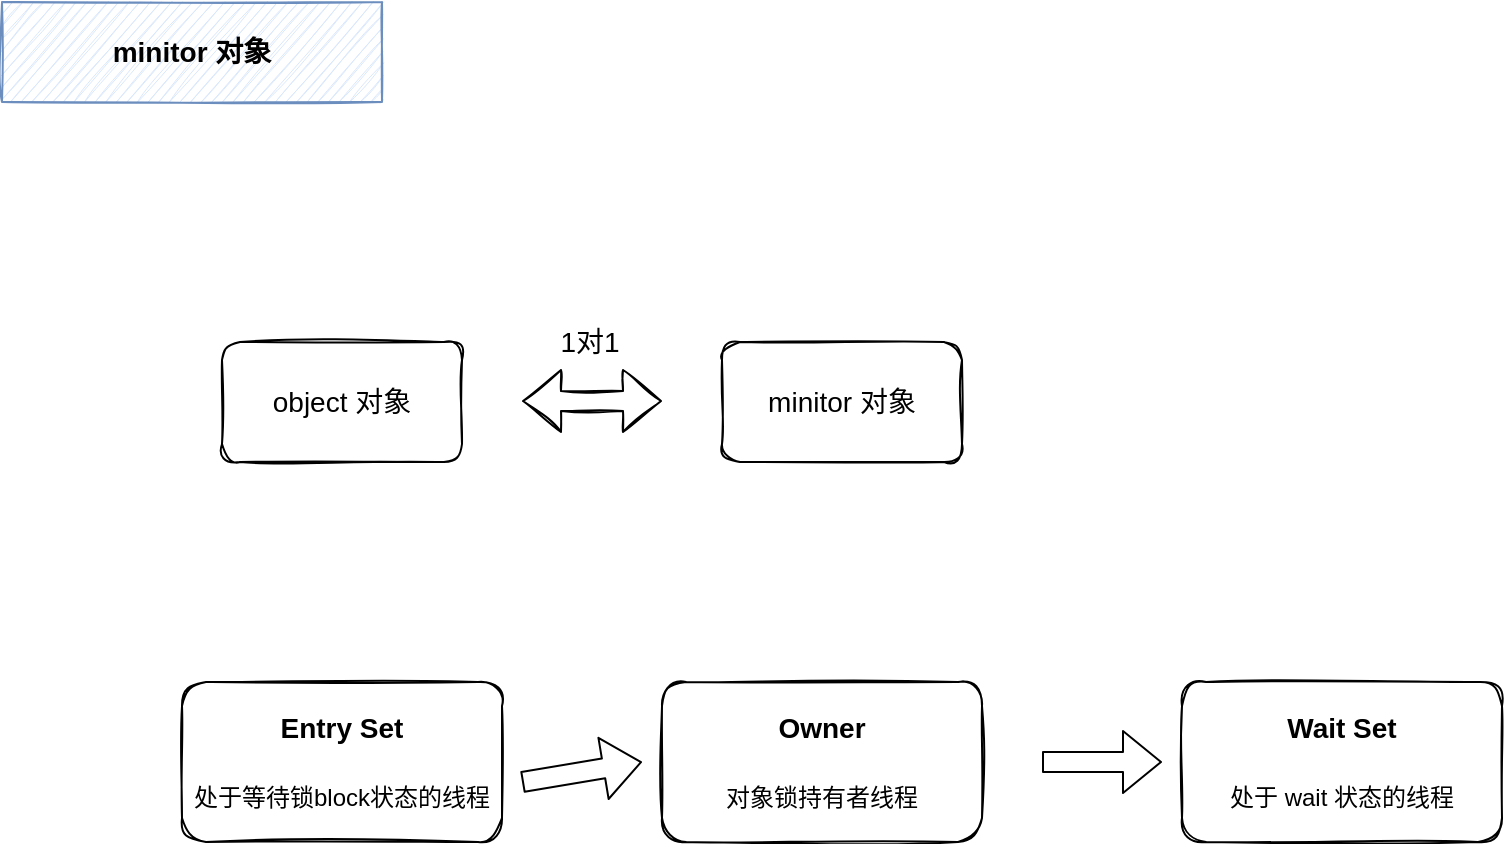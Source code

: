 <mxfile version="14.4.3" type="github">
  <diagram id="1IpxJ5xPlyXo6Vss8dZA" name="Page-1">
    <mxGraphModel dx="868" dy="450" grid="1" gridSize="10" guides="1" tooltips="1" connect="1" arrows="1" fold="1" page="1" pageScale="1" pageWidth="827" pageHeight="1169" math="0" shadow="0">
      <root>
        <mxCell id="0" />
        <mxCell id="1" parent="0" />
        <mxCell id="hDTQrUaRNeBPAnc33ed3-1" value="&lt;font style=&quot;font-size: 14px&quot;&gt;minitor 对象&lt;/font&gt;" style="rounded=0;whiteSpace=wrap;html=1;fontSize=14;fontStyle=1;fillColor=#dae8fc;strokeColor=#6c8ebf;sketch=1;" vertex="1" parent="1">
          <mxGeometry x="30" y="20" width="190" height="50" as="geometry" />
        </mxCell>
        <mxCell id="hDTQrUaRNeBPAnc33ed3-2" value="object 对象" style="rounded=1;whiteSpace=wrap;html=1;sketch=1;fontSize=14;" vertex="1" parent="1">
          <mxGeometry x="140" y="190" width="120" height="60" as="geometry" />
        </mxCell>
        <mxCell id="hDTQrUaRNeBPAnc33ed3-3" value="minitor 对象" style="rounded=1;whiteSpace=wrap;html=1;sketch=1;fontSize=14;" vertex="1" parent="1">
          <mxGeometry x="390" y="190" width="120" height="60" as="geometry" />
        </mxCell>
        <mxCell id="hDTQrUaRNeBPAnc33ed3-4" value="" style="shape=flexArrow;endArrow=classic;startArrow=classic;html=1;fontSize=14;sketch=1;" edge="1" parent="1">
          <mxGeometry width="50" height="50" relative="1" as="geometry">
            <mxPoint x="290" y="219.5" as="sourcePoint" />
            <mxPoint x="360" y="219.5" as="targetPoint" />
          </mxGeometry>
        </mxCell>
        <mxCell id="hDTQrUaRNeBPAnc33ed3-5" value="1对1" style="text;html=1;strokeColor=none;fillColor=none;align=center;verticalAlign=middle;whiteSpace=wrap;rounded=0;sketch=1;fontSize=14;" vertex="1" parent="1">
          <mxGeometry x="304" y="180" width="40" height="20" as="geometry" />
        </mxCell>
        <mxCell id="hDTQrUaRNeBPAnc33ed3-7" value="&lt;b&gt;Entry Set&lt;br&gt;&lt;/b&gt;&lt;br&gt;&lt;font style=&quot;font-size: 12px&quot;&gt;处于等待锁block状态的线程&lt;/font&gt;" style="rounded=1;whiteSpace=wrap;html=1;sketch=1;fontSize=14;" vertex="1" parent="1">
          <mxGeometry x="120" y="360" width="160" height="80" as="geometry" />
        </mxCell>
        <mxCell id="hDTQrUaRNeBPAnc33ed3-10" value="&lt;b&gt;Owner&lt;br&gt;&lt;/b&gt;&lt;br&gt;&lt;span style=&quot;font-size: 12px&quot;&gt;对象锁持有者线程&lt;/span&gt;" style="rounded=1;whiteSpace=wrap;html=1;sketch=1;fontSize=14;" vertex="1" parent="1">
          <mxGeometry x="360" y="360" width="160" height="80" as="geometry" />
        </mxCell>
        <mxCell id="hDTQrUaRNeBPAnc33ed3-11" value="" style="shape=flexArrow;endArrow=classic;html=1;fontSize=14;" edge="1" parent="1">
          <mxGeometry width="50" height="50" relative="1" as="geometry">
            <mxPoint x="290" y="410" as="sourcePoint" />
            <mxPoint x="350" y="400" as="targetPoint" />
          </mxGeometry>
        </mxCell>
        <mxCell id="hDTQrUaRNeBPAnc33ed3-12" value="&lt;b&gt;Wait Set&lt;br&gt;&lt;/b&gt;&lt;br&gt;&lt;span style=&quot;font-size: 12px&quot;&gt;处于 wait 状态的线程&lt;/span&gt;" style="rounded=1;whiteSpace=wrap;html=1;sketch=1;fontSize=14;" vertex="1" parent="1">
          <mxGeometry x="620" y="360" width="160" height="80" as="geometry" />
        </mxCell>
        <mxCell id="hDTQrUaRNeBPAnc33ed3-13" value="" style="shape=flexArrow;endArrow=classic;html=1;fontSize=14;" edge="1" parent="1">
          <mxGeometry width="50" height="50" relative="1" as="geometry">
            <mxPoint x="550" y="400" as="sourcePoint" />
            <mxPoint x="610" y="400" as="targetPoint" />
          </mxGeometry>
        </mxCell>
      </root>
    </mxGraphModel>
  </diagram>
</mxfile>

